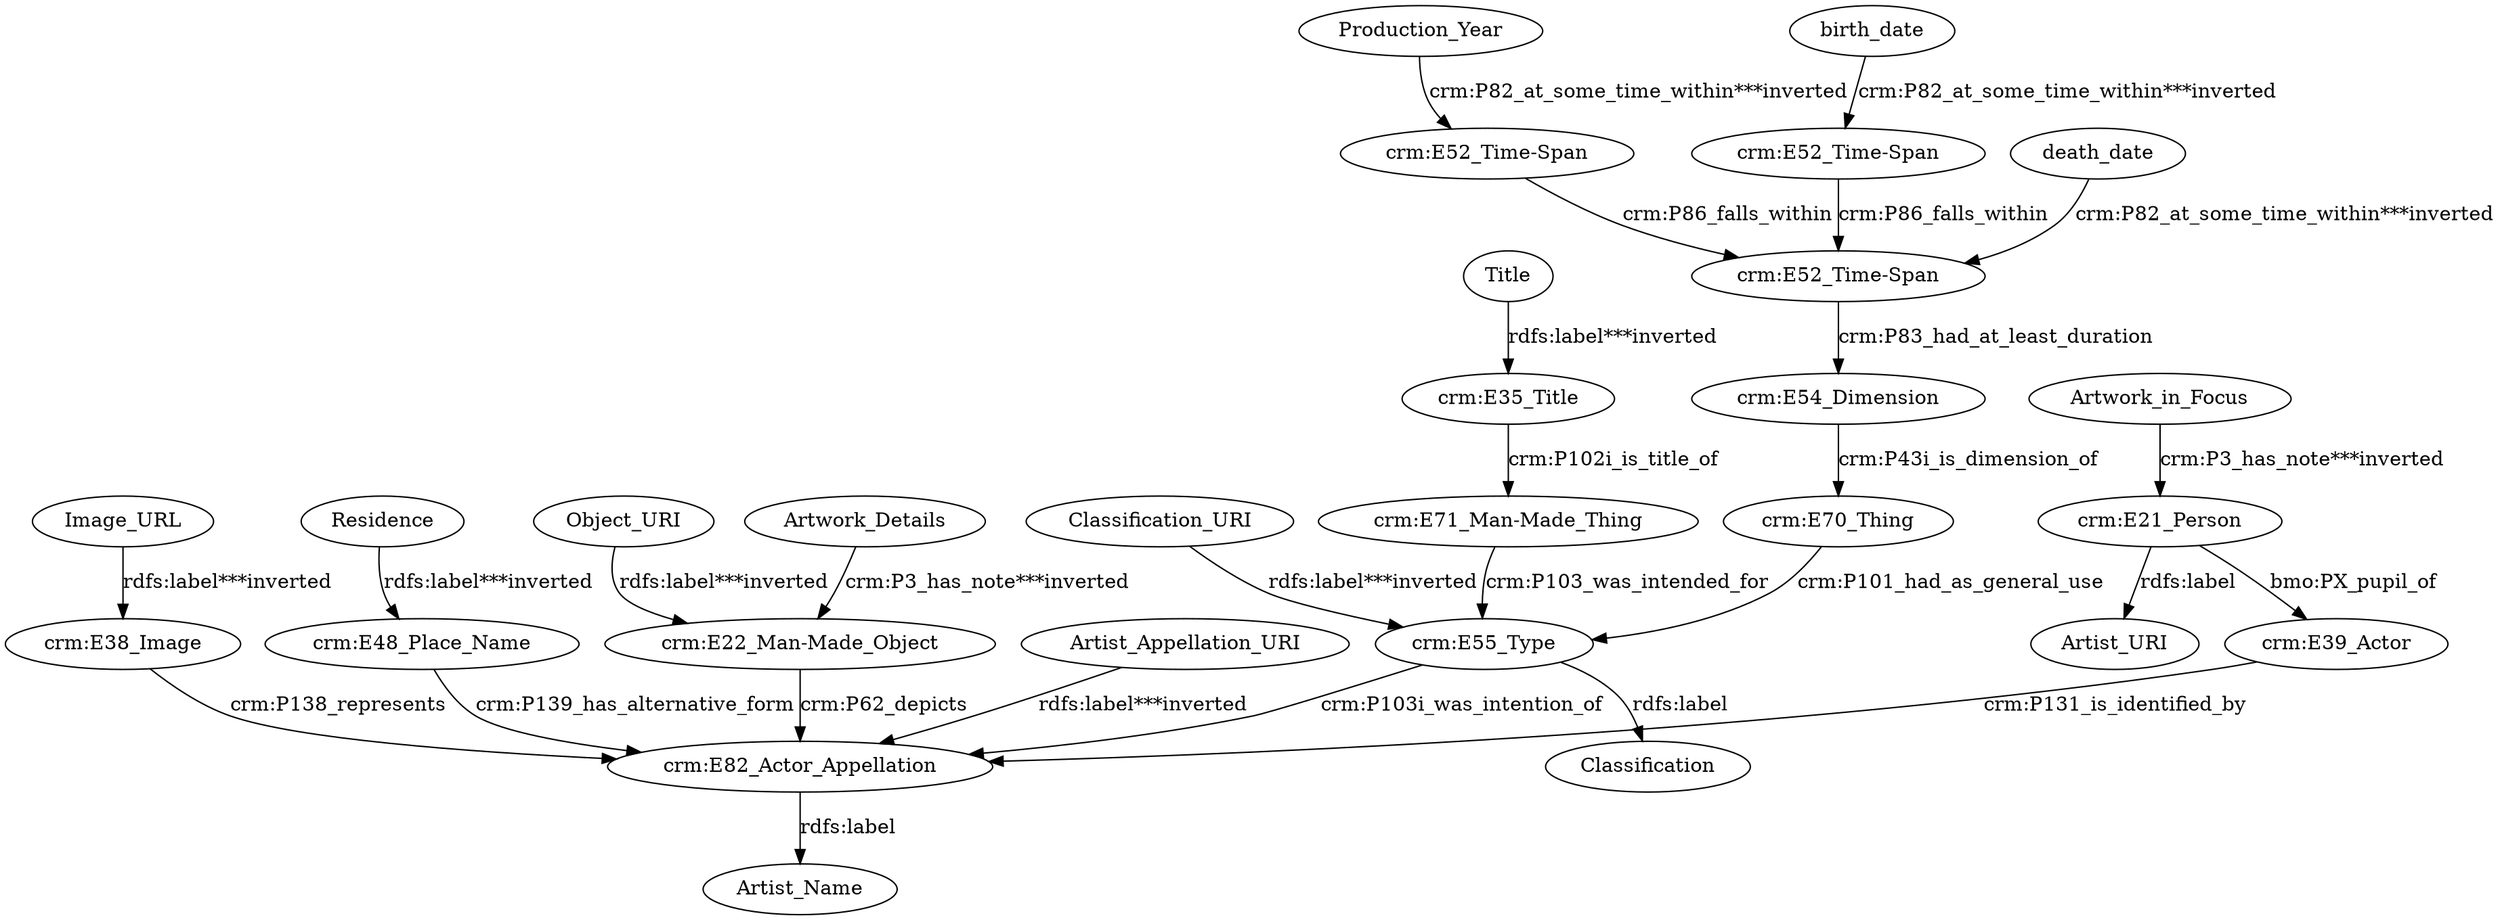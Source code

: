digraph {
  Artist_Appellation_URI [type=attribute_name,label=Artist_Appellation_URI]
  "crm:E82_Actor_Appellation1" [type=class_uri,label="crm:E82_Actor_Appellation"]
  Artwork_Details [type=attribute_name,label=Artwork_Details]
  "crm:E22_Man-Made_Object1" [type=class_uri,label="crm:E22_Man-Made_Object"]
  Artwork_in_Focus [type=attribute_name,label=Artwork_in_Focus]
  "crm:E21_Person1" [type=class_uri,label="crm:E21_Person"]
  Classification_URI [type=attribute_name,label=Classification_URI]
  "crm:E55_Type1" [type=class_uri,label="crm:E55_Type"]
  Image_URL [type=attribute_name,label=Image_URL]
  "crm:E38_Image1" [type=class_uri,label="crm:E38_Image"]
  Object_URI [type=attribute_name,label=Object_URI]
  Production_Year [type=attribute_name,label=Production_Year]
  "crm:E52_Time-Span1" [type=class_uri,label="crm:E52_Time-Span"]
  Residence [type=attribute_name,label=Residence]
  "crm:E48_Place_Name1" [type=class_uri,label="crm:E48_Place_Name"]
  Title [type=attribute_name,label=Title]
  "crm:E35_Title1" [type=class_uri,label="crm:E35_Title"]
  birth_date [type=attribute_name,label=birth_date]
  "crm:E52_Time-Span2" [type=class_uri,label="crm:E52_Time-Span"]
  Artist_URI [type=attribute_name,label=Artist_URI]
  "crm:E39_Actor" [type=class_uri,label="crm:E39_Actor"]
  "crm:E71_Man-Made_Thing" [type=class_uri,label="crm:E71_Man-Made_Thing"]
  "crm:E52_Time-Span3" [type=class_uri,label="crm:E52_Time-Span"]
  "crm:E54_Dimension" [type=class_uri,label="crm:E54_Dimension"]
  "crm:E70_Thing" [type=class_uri,label="crm:E70_Thing"]
  Classification [type=attribute_name,label=Classification]
  Artist_Name [type=attribute_name,label=Artist_Name]
  death_date [type=attribute_name,label=death_date]
  Artist_Appellation_URI -> "crm:E82_Actor_Appellation1" [type=st_property_uri,label="rdfs:label***inverted",weight=1]
  Artwork_Details -> "crm:E22_Man-Made_Object1" [type=st_property_uri,label="crm:P3_has_note***inverted",weight=1]
  Artwork_in_Focus -> "crm:E21_Person1" [type=st_property_uri,label="crm:P3_has_note***inverted",weight=1]
  Classification_URI -> "crm:E55_Type1" [type=st_property_uri,label="rdfs:label***inverted",weight=1]
  Image_URL -> "crm:E38_Image1" [type=st_property_uri,label="rdfs:label***inverted",weight=1]
  Object_URI -> "crm:E22_Man-Made_Object1" [type=st_property_uri,label="rdfs:label***inverted",weight=1]
  Production_Year -> "crm:E52_Time-Span1" [type=st_property_uri,label="crm:P82_at_some_time_within***inverted",weight=1]
  Residence -> "crm:E48_Place_Name1" [type=st_property_uri,label="rdfs:label***inverted",weight=1]
  Title -> "crm:E35_Title1" [type=st_property_uri,label="rdfs:label***inverted",weight=1]
  birth_date -> "crm:E52_Time-Span2" [type=st_property_uri,label="crm:P82_at_some_time_within***inverted",weight=1]
  "crm:E21_Person1" -> Artist_URI [label="rdfs:label",type=st_property_uri]
  "crm:E21_Person1" -> "crm:E39_Actor" [label="bmo:PX_pupil_of",type=direct_property_uri,weight=1]
  "crm:E22_Man-Made_Object1" -> "crm:E82_Actor_Appellation1" [label="crm:P62_depicts",type=inherited,weight=4]
  "crm:E35_Title1" -> "crm:E71_Man-Made_Thing" [label="crm:P102i_is_title_of",type=direct_property_uri,weight=1]
  "crm:E38_Image1" -> "crm:E82_Actor_Appellation1" [label="crm:P138_represents",type=inherited,weight=4]
  "crm:E39_Actor" -> "crm:E82_Actor_Appellation1" [label="crm:P131_is_identified_by",type=direct_property_uri,weight=1]
  "crm:E48_Place_Name1" -> "crm:E82_Actor_Appellation1" [label="crm:P139_has_alternative_form",type=inherited,weight=4]
  "crm:E52_Time-Span1" -> "crm:E52_Time-Span3" [label="crm:P86_falls_within",type=direct_property_uri,weight=1]
  "crm:E52_Time-Span2" -> "crm:E52_Time-Span3" [label="crm:P86_falls_within",type=direct_property_uri,weight=1]
  "crm:E52_Time-Span3" -> "crm:E54_Dimension" [label="crm:P83_had_at_least_duration",type=direct_property_uri,weight=1]
  "crm:E54_Dimension" -> "crm:E70_Thing" [label="crm:P43i_is_dimension_of",type=direct_property_uri,weight=1]
  "crm:E55_Type1" -> Classification [label="rdfs:label",type=st_property_uri]
  "crm:E55_Type1" -> "crm:E82_Actor_Appellation1" [label="crm:P103i_was_intention_of",type=inherited,weight=4]
  "crm:E70_Thing" -> "crm:E55_Type1" [label="crm:P101_had_as_general_use",type=direct_property_uri,weight=1]
  "crm:E71_Man-Made_Thing" -> "crm:E55_Type1" [label="crm:P103_was_intended_for",type=direct_property_uri,weight=1]
  "crm:E82_Actor_Appellation1" -> Artist_Name [label="rdfs:label",type=st_property_uri]
  death_date -> "crm:E52_Time-Span3" [type=st_property_uri,label="crm:P82_at_some_time_within***inverted",weight=1]
}
